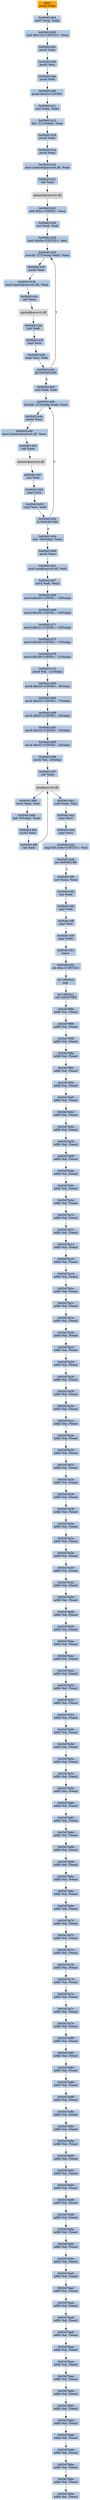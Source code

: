 digraph G {
node[shape=rectangle,style=filled,fillcolor=lightsteelblue,color=lightsteelblue]
bgcolor="transparent"
a0x00401403pushl_ebp[label="start\npushl %ebp",color="lightgrey",fillcolor="orange"];
a0x00401404movl_esp_ebp[label="0x00401404\nmovl %esp, %ebp"];
a0x00401406subl_0x110UINT32_esp[label="0x00401406\nsubl $0x110<UINT32>, %esp"];
a0x0040140cpushl_ebx[label="0x0040140c\npushl %ebx"];
a0x0040140dpushl_esi[label="0x0040140d\npushl %esi"];
a0x0040140epushl_edi[label="0x0040140e\npushl %edi"];
a0x0040140fpushl_0x5aUINT8[label="0x0040140f\npushl $0x5a<UINT8>"];
a0x00401411xorl_ebx_ebx[label="0x00401411\nxorl %ebx, %ebx"];
a0x00401413leal__211ebp__eax[label="0x00401413\nleal -211(%ebp), %eax"];
a0x00401419pushl_ebx[label="0x00401419\npushl %ebx"];
a0x0040141apushl_eax[label="0x0040141a\npushl %eax"];
a0x0040141bmovl_memset_msvcrt_dll_eax[label="0x0040141b\nmovl memset@msvcrt.dll, %eax"];
a0x00401421call_eax[label="0x00401421\ncall %eax"];
memset_msvcrt_dll[label="memset@msvcrt.dll",color="lightgrey",fillcolor="lightgrey"];
a0x00401423addl_0xcUINT8_esp[label="0x00401423\naddl $0xc<UINT8>, %esp"];
a0x00401426xorl_edi_edi[label="0x00401426\nxorl %edi, %edi"];
a0x00401428movl_0xfaUINT32_esi[label="0x00401428\nmovl $0xfa<UINT32>, %esi"];
a0x0040142dmovzbl__272ebpedi__eax[label="0x0040142d\nmovzbl -272(%ebp,%edi), %eax"];
a0x00401435pushl_eax[label="0x00401435\npushl %eax"];
a0x00401436movl_isprint_msvcrt_dll_eax[label="0x00401436\nmovl isprint@msvcrt.dll, %eax"];
a0x0040143ccall_eax[label="0x0040143c\ncall %eax"];
isprint_msvcrt_dll[label="isprint@msvcrt.dll",color="lightgrey",fillcolor="lightgrey"];
a0x0040143eincl_edi[label="0x0040143e\nincl %edi"];
a0x0040143fpopl_ecx[label="0x0040143f\npopl %ecx"];
a0x00401440cmpl_esi_edi[label="0x00401440\ncmpl %esi, %edi"];
a0x00401442jb_0x0040142d[label="0x00401442\njb 0x0040142d"];
a0x00401444xorl_edi_edi[label="0x00401444\nxorl %edi, %edi"];
a0x00401446movzbl__272ebpedi__eax[label="0x00401446\nmovzbl -272(%ebp,%edi), %eax"];
a0x0040144epushl_eax[label="0x0040144e\npushl %eax"];
a0x0040144fmovl_islower_msvcrt_dll_eax[label="0x0040144f\nmovl islower@msvcrt.dll, %eax"];
a0x00401455call_eax[label="0x00401455\ncall %eax"];
islower_msvcrt_dll[label="islower@msvcrt.dll",color="lightgrey",fillcolor="lightgrey"];
a0x00401457incl_edi[label="0x00401457\nincl %edi"];
a0x00401458popl_ecx[label="0x00401458\npopl %ecx"];
a0x00401459cmpl_esi_edi[label="0x00401459\ncmpl %esi, %edi"];
a0x0040145bjb_0x00401446[label="0x0040145b\njb 0x00401446"];
a0x0040145dleal__16ebp__eax[label="0x0040145d\nleal -16(%ebp), %eax"];
a0x00401460pushl_eax[label="0x00401460\npushl %eax"];
a0x00401461movl_atoi_msvcrt_dll_edi[label="0x00401461\nmovl atoi@msvcrt.dll, %edi"];
a0x00401467movl_edi_eax[label="0x00401467\nmovl %edi, %eax"];
a0x00401469movb_0x36UINT8__16ebp_[label="0x00401469\nmovb $0x36<UINT8>, -16(%ebp)"];
a0x0040146dmovb_0x38UINT8__15ebp_[label="0x0040146d\nmovb $0x38<UINT8>, -15(%ebp)"];
a0x00401471movb_0x31UINT8__14ebp_[label="0x00401471\nmovb $0x31<UINT8>, -14(%ebp)"];
a0x00401475movb_0x39UINT8__13ebp_[label="0x00401475\nmovb $0x39<UINT8>, -13(%ebp)"];
a0x00401479movb_0x39UINT8__12ebp_[label="0x00401479\nmovb $0x39<UINT8>, -12(%ebp)"];
a0x0040147dmovb_bl__11ebp_[label="0x0040147d\nmovb %bl, -11(%ebp)"];
a0x00401480movb_0x33UINT8__8ebp_[label="0x00401480\nmovb $0x33<UINT8>, -8(%ebp)"];
a0x00401484movb_0x35UINT8__7ebp_[label="0x00401484\nmovb $0x35<UINT8>, -7(%ebp)"];
a0x00401488movb_0x37UINT8__6ebp_[label="0x00401488\nmovb $0x37<UINT8>, -6(%ebp)"];
a0x0040148cmovb_0x32UINT8__5ebp_[label="0x0040148c\nmovb $0x32<UINT8>, -5(%ebp)"];
a0x00401490movb_0x31UINT8__4ebp_[label="0x00401490\nmovb $0x31<UINT8>, -4(%ebp)"];
a0x00401494movb_bl__3ebp_[label="0x00401494\nmovb %bl, -3(%ebp)"];
a0x00401497call_eax[label="0x00401497\ncall %eax"];
atoi_msvcrt_dll[label="atoi@msvcrt.dll",color="lightgrey",fillcolor="lightgrey"];
a0x00401499movl_eax_esi[label="0x00401499\nmovl %eax, %esi"];
a0x0040149bleal__8ebp__eax[label="0x0040149b\nleal -8(%ebp), %eax"];
a0x0040149epushl_eax[label="0x0040149e\npushl %eax"];
a0x0040149fcall_edi[label="0x0040149f\ncall %edi"];
a0x004014a1subl_eax_esi[label="0x004014a1\nsubl %eax, %esi"];
a0x004014a3popl_ecx[label="0x004014a3\npopl %ecx"];
a0x004014a4popl_ecx[label="0x004014a4\npopl %ecx"];
a0x004014a5cmpl_0x7edeUINT32_esi[label="0x004014a5\ncmpl $0x7ede<UINT32>, %esi"];
a0x004014abjne_0x004014fb[label="0x004014ab\njne 0x004014fb"];
a0x004014fbxorl_eax_eax[label="0x004014fb\nxorl %eax, %eax"];
a0x004014fdincl_eax[label="0x004014fd\nincl %eax"];
a0x004014fepopl_edi[label="0x004014fe\npopl %edi"];
a0x004014ffpopl_esi[label="0x004014ff\npopl %esi"];
a0x00401500popl_ebx[label="0x00401500\npopl %ebx"];
a0x00401501leave_[label="0x00401501\nleave "];
a0x00401502ret_0xcUINT16[label="0x00401502\nret $0xc<UINT16>"];
a0x7c8000c0nop_[label="0x7c8000c0\nnop "];
a0x7c8000c1call_0x63d7f9f4[label="0x7c8000c1\ncall 0x63d7f9f4"];
a0x63d7f9f4addb_al_eax_[label="0x63d7f9f4\naddb %al, (%eax)"];
a0x63d7f9f6addb_al_eax_[label="0x63d7f9f6\naddb %al, (%eax)"];
a0x63d7f9f8addb_al_eax_[label="0x63d7f9f8\naddb %al, (%eax)"];
a0x63d7f9faaddb_al_eax_[label="0x63d7f9fa\naddb %al, (%eax)"];
a0x63d7f9fcaddb_al_eax_[label="0x63d7f9fc\naddb %al, (%eax)"];
a0x63d7f9feaddb_al_eax_[label="0x63d7f9fe\naddb %al, (%eax)"];
a0x63d7fa00addb_al_eax_[label="0x63d7fa00\naddb %al, (%eax)"];
a0x63d7fa02addb_al_eax_[label="0x63d7fa02\naddb %al, (%eax)"];
a0x63d7fa04addb_al_eax_[label="0x63d7fa04\naddb %al, (%eax)"];
a0x63d7fa06addb_al_eax_[label="0x63d7fa06\naddb %al, (%eax)"];
a0x63d7fa08addb_al_eax_[label="0x63d7fa08\naddb %al, (%eax)"];
a0x63d7fa0aaddb_al_eax_[label="0x63d7fa0a\naddb %al, (%eax)"];
a0x63d7fa0caddb_al_eax_[label="0x63d7fa0c\naddb %al, (%eax)"];
a0x63d7fa0eaddb_al_eax_[label="0x63d7fa0e\naddb %al, (%eax)"];
a0x63d7fa10addb_al_eax_[label="0x63d7fa10\naddb %al, (%eax)"];
a0x63d7fa12addb_al_eax_[label="0x63d7fa12\naddb %al, (%eax)"];
a0x63d7fa14addb_al_eax_[label="0x63d7fa14\naddb %al, (%eax)"];
a0x63d7fa16addb_al_eax_[label="0x63d7fa16\naddb %al, (%eax)"];
a0x63d7fa18addb_al_eax_[label="0x63d7fa18\naddb %al, (%eax)"];
a0x63d7fa1aaddb_al_eax_[label="0x63d7fa1a\naddb %al, (%eax)"];
a0x63d7fa1caddb_al_eax_[label="0x63d7fa1c\naddb %al, (%eax)"];
a0x63d7fa1eaddb_al_eax_[label="0x63d7fa1e\naddb %al, (%eax)"];
a0x63d7fa20addb_al_eax_[label="0x63d7fa20\naddb %al, (%eax)"];
a0x63d7fa22addb_al_eax_[label="0x63d7fa22\naddb %al, (%eax)"];
a0x63d7fa24addb_al_eax_[label="0x63d7fa24\naddb %al, (%eax)"];
a0x63d7fa26addb_al_eax_[label="0x63d7fa26\naddb %al, (%eax)"];
a0x63d7fa28addb_al_eax_[label="0x63d7fa28\naddb %al, (%eax)"];
a0x63d7fa2aaddb_al_eax_[label="0x63d7fa2a\naddb %al, (%eax)"];
a0x63d7fa2caddb_al_eax_[label="0x63d7fa2c\naddb %al, (%eax)"];
a0x63d7fa2eaddb_al_eax_[label="0x63d7fa2e\naddb %al, (%eax)"];
a0x63d7fa30addb_al_eax_[label="0x63d7fa30\naddb %al, (%eax)"];
a0x63d7fa32addb_al_eax_[label="0x63d7fa32\naddb %al, (%eax)"];
a0x63d7fa34addb_al_eax_[label="0x63d7fa34\naddb %al, (%eax)"];
a0x63d7fa36addb_al_eax_[label="0x63d7fa36\naddb %al, (%eax)"];
a0x63d7fa38addb_al_eax_[label="0x63d7fa38\naddb %al, (%eax)"];
a0x63d7fa3aaddb_al_eax_[label="0x63d7fa3a\naddb %al, (%eax)"];
a0x63d7fa3caddb_al_eax_[label="0x63d7fa3c\naddb %al, (%eax)"];
a0x63d7fa3eaddb_al_eax_[label="0x63d7fa3e\naddb %al, (%eax)"];
a0x63d7fa40addb_al_eax_[label="0x63d7fa40\naddb %al, (%eax)"];
a0x63d7fa42addb_al_eax_[label="0x63d7fa42\naddb %al, (%eax)"];
a0x63d7fa44addb_al_eax_[label="0x63d7fa44\naddb %al, (%eax)"];
a0x63d7fa46addb_al_eax_[label="0x63d7fa46\naddb %al, (%eax)"];
a0x63d7fa48addb_al_eax_[label="0x63d7fa48\naddb %al, (%eax)"];
a0x63d7fa4aaddb_al_eax_[label="0x63d7fa4a\naddb %al, (%eax)"];
a0x63d7fa4caddb_al_eax_[label="0x63d7fa4c\naddb %al, (%eax)"];
a0x63d7fa4eaddb_al_eax_[label="0x63d7fa4e\naddb %al, (%eax)"];
a0x63d7fa50addb_al_eax_[label="0x63d7fa50\naddb %al, (%eax)"];
a0x63d7fa52addb_al_eax_[label="0x63d7fa52\naddb %al, (%eax)"];
a0x63d7fa54addb_al_eax_[label="0x63d7fa54\naddb %al, (%eax)"];
a0x63d7fa56addb_al_eax_[label="0x63d7fa56\naddb %al, (%eax)"];
a0x63d7fa58addb_al_eax_[label="0x63d7fa58\naddb %al, (%eax)"];
a0x63d7fa5aaddb_al_eax_[label="0x63d7fa5a\naddb %al, (%eax)"];
a0x63d7fa5caddb_al_eax_[label="0x63d7fa5c\naddb %al, (%eax)"];
a0x63d7fa5eaddb_al_eax_[label="0x63d7fa5e\naddb %al, (%eax)"];
a0x63d7fa60addb_al_eax_[label="0x63d7fa60\naddb %al, (%eax)"];
a0x63d7fa62addb_al_eax_[label="0x63d7fa62\naddb %al, (%eax)"];
a0x63d7fa64addb_al_eax_[label="0x63d7fa64\naddb %al, (%eax)"];
a0x63d7fa66addb_al_eax_[label="0x63d7fa66\naddb %al, (%eax)"];
a0x63d7fa68addb_al_eax_[label="0x63d7fa68\naddb %al, (%eax)"];
a0x63d7fa6aaddb_al_eax_[label="0x63d7fa6a\naddb %al, (%eax)"];
a0x63d7fa6caddb_al_eax_[label="0x63d7fa6c\naddb %al, (%eax)"];
a0x63d7fa6eaddb_al_eax_[label="0x63d7fa6e\naddb %al, (%eax)"];
a0x63d7fa70addb_al_eax_[label="0x63d7fa70\naddb %al, (%eax)"];
a0x63d7fa72addb_al_eax_[label="0x63d7fa72\naddb %al, (%eax)"];
a0x63d7fa74addb_al_eax_[label="0x63d7fa74\naddb %al, (%eax)"];
a0x63d7fa76addb_al_eax_[label="0x63d7fa76\naddb %al, (%eax)"];
a0x63d7fa78addb_al_eax_[label="0x63d7fa78\naddb %al, (%eax)"];
a0x63d7fa7aaddb_al_eax_[label="0x63d7fa7a\naddb %al, (%eax)"];
a0x63d7fa7caddb_al_eax_[label="0x63d7fa7c\naddb %al, (%eax)"];
a0x63d7fa7eaddb_al_eax_[label="0x63d7fa7e\naddb %al, (%eax)"];
a0x63d7fa80addb_al_eax_[label="0x63d7fa80\naddb %al, (%eax)"];
a0x63d7fa82addb_al_eax_[label="0x63d7fa82\naddb %al, (%eax)"];
a0x63d7fa84addb_al_eax_[label="0x63d7fa84\naddb %al, (%eax)"];
a0x63d7fa86addb_al_eax_[label="0x63d7fa86\naddb %al, (%eax)"];
a0x63d7fa88addb_al_eax_[label="0x63d7fa88\naddb %al, (%eax)"];
a0x63d7fa8aaddb_al_eax_[label="0x63d7fa8a\naddb %al, (%eax)"];
a0x63d7fa8caddb_al_eax_[label="0x63d7fa8c\naddb %al, (%eax)"];
a0x63d7fa8eaddb_al_eax_[label="0x63d7fa8e\naddb %al, (%eax)"];
a0x63d7fa90addb_al_eax_[label="0x63d7fa90\naddb %al, (%eax)"];
a0x63d7fa92addb_al_eax_[label="0x63d7fa92\naddb %al, (%eax)"];
a0x63d7fa94addb_al_eax_[label="0x63d7fa94\naddb %al, (%eax)"];
a0x63d7fa96addb_al_eax_[label="0x63d7fa96\naddb %al, (%eax)"];
a0x63d7fa98addb_al_eax_[label="0x63d7fa98\naddb %al, (%eax)"];
a0x63d7fa9aaddb_al_eax_[label="0x63d7fa9a\naddb %al, (%eax)"];
a0x63d7fa9caddb_al_eax_[label="0x63d7fa9c\naddb %al, (%eax)"];
a0x63d7fa9eaddb_al_eax_[label="0x63d7fa9e\naddb %al, (%eax)"];
a0x63d7faa0addb_al_eax_[label="0x63d7faa0\naddb %al, (%eax)"];
a0x63d7faa2addb_al_eax_[label="0x63d7faa2\naddb %al, (%eax)"];
a0x63d7faa4addb_al_eax_[label="0x63d7faa4\naddb %al, (%eax)"];
a0x63d7faa6addb_al_eax_[label="0x63d7faa6\naddb %al, (%eax)"];
a0x63d7faa8addb_al_eax_[label="0x63d7faa8\naddb %al, (%eax)"];
a0x63d7faaaaddb_al_eax_[label="0x63d7faaa\naddb %al, (%eax)"];
a0x63d7faacaddb_al_eax_[label="0x63d7faac\naddb %al, (%eax)"];
a0x63d7faaeaddb_al_eax_[label="0x63d7faae\naddb %al, (%eax)"];
a0x63d7fab0addb_al_eax_[label="0x63d7fab0\naddb %al, (%eax)"];
a0x63d7fab2addb_al_eax_[label="0x63d7fab2\naddb %al, (%eax)"];
a0x63d7fab4addb_al_eax_[label="0x63d7fab4\naddb %al, (%eax)"];
a0x63d7fab6addb_al_eax_[label="0x63d7fab6\naddb %al, (%eax)"];
a0x63d7fab8addb_al_eax_[label="0x63d7fab8\naddb %al, (%eax)"];
a0x63d7fabaaddb_al_eax_[label="0x63d7faba\naddb %al, (%eax)"];
a0x63d7fabcaddb_al_eax_[label="0x63d7fabc\naddb %al, (%eax)"];
a0x63d7fabeaddb_al_eax_[label="0x63d7fabe\naddb %al, (%eax)"];
a0x00401403pushl_ebp -> a0x00401404movl_esp_ebp [color="#000000"];
a0x00401404movl_esp_ebp -> a0x00401406subl_0x110UINT32_esp [color="#000000"];
a0x00401406subl_0x110UINT32_esp -> a0x0040140cpushl_ebx [color="#000000"];
a0x0040140cpushl_ebx -> a0x0040140dpushl_esi [color="#000000"];
a0x0040140dpushl_esi -> a0x0040140epushl_edi [color="#000000"];
a0x0040140epushl_edi -> a0x0040140fpushl_0x5aUINT8 [color="#000000"];
a0x0040140fpushl_0x5aUINT8 -> a0x00401411xorl_ebx_ebx [color="#000000"];
a0x00401411xorl_ebx_ebx -> a0x00401413leal__211ebp__eax [color="#000000"];
a0x00401413leal__211ebp__eax -> a0x00401419pushl_ebx [color="#000000"];
a0x00401419pushl_ebx -> a0x0040141apushl_eax [color="#000000"];
a0x0040141apushl_eax -> a0x0040141bmovl_memset_msvcrt_dll_eax [color="#000000"];
a0x0040141bmovl_memset_msvcrt_dll_eax -> a0x00401421call_eax [color="#000000"];
a0x00401421call_eax -> memset_msvcrt_dll [color="#000000"];
memset_msvcrt_dll -> a0x00401423addl_0xcUINT8_esp [color="#000000"];
a0x00401423addl_0xcUINT8_esp -> a0x00401426xorl_edi_edi [color="#000000"];
a0x00401426xorl_edi_edi -> a0x00401428movl_0xfaUINT32_esi [color="#000000"];
a0x00401428movl_0xfaUINT32_esi -> a0x0040142dmovzbl__272ebpedi__eax [color="#000000"];
a0x0040142dmovzbl__272ebpedi__eax -> a0x00401435pushl_eax [color="#000000"];
a0x00401435pushl_eax -> a0x00401436movl_isprint_msvcrt_dll_eax [color="#000000"];
a0x00401436movl_isprint_msvcrt_dll_eax -> a0x0040143ccall_eax [color="#000000"];
a0x0040143ccall_eax -> isprint_msvcrt_dll [color="#000000"];
isprint_msvcrt_dll -> a0x0040143eincl_edi [color="#000000"];
a0x0040143eincl_edi -> a0x0040143fpopl_ecx [color="#000000"];
a0x0040143fpopl_ecx -> a0x00401440cmpl_esi_edi [color="#000000"];
a0x00401440cmpl_esi_edi -> a0x00401442jb_0x0040142d [color="#000000"];
a0x00401442jb_0x0040142d -> a0x0040142dmovzbl__272ebpedi__eax [color="#000000",label="T"];
a0x00401442jb_0x0040142d -> a0x00401444xorl_edi_edi [color="#000000",label="F"];
a0x00401444xorl_edi_edi -> a0x00401446movzbl__272ebpedi__eax [color="#000000"];
a0x00401446movzbl__272ebpedi__eax -> a0x0040144epushl_eax [color="#000000"];
a0x0040144epushl_eax -> a0x0040144fmovl_islower_msvcrt_dll_eax [color="#000000"];
a0x0040144fmovl_islower_msvcrt_dll_eax -> a0x00401455call_eax [color="#000000"];
a0x00401455call_eax -> islower_msvcrt_dll [color="#000000"];
islower_msvcrt_dll -> a0x00401457incl_edi [color="#000000"];
a0x00401457incl_edi -> a0x00401458popl_ecx [color="#000000"];
a0x00401458popl_ecx -> a0x00401459cmpl_esi_edi [color="#000000"];
a0x00401459cmpl_esi_edi -> a0x0040145bjb_0x00401446 [color="#000000"];
a0x0040145bjb_0x00401446 -> a0x00401446movzbl__272ebpedi__eax [color="#000000",label="T"];
a0x0040145bjb_0x00401446 -> a0x0040145dleal__16ebp__eax [color="#000000",label="F"];
a0x0040145dleal__16ebp__eax -> a0x00401460pushl_eax [color="#000000"];
a0x00401460pushl_eax -> a0x00401461movl_atoi_msvcrt_dll_edi [color="#000000"];
a0x00401461movl_atoi_msvcrt_dll_edi -> a0x00401467movl_edi_eax [color="#000000"];
a0x00401467movl_edi_eax -> a0x00401469movb_0x36UINT8__16ebp_ [color="#000000"];
a0x00401469movb_0x36UINT8__16ebp_ -> a0x0040146dmovb_0x38UINT8__15ebp_ [color="#000000"];
a0x0040146dmovb_0x38UINT8__15ebp_ -> a0x00401471movb_0x31UINT8__14ebp_ [color="#000000"];
a0x00401471movb_0x31UINT8__14ebp_ -> a0x00401475movb_0x39UINT8__13ebp_ [color="#000000"];
a0x00401475movb_0x39UINT8__13ebp_ -> a0x00401479movb_0x39UINT8__12ebp_ [color="#000000"];
a0x00401479movb_0x39UINT8__12ebp_ -> a0x0040147dmovb_bl__11ebp_ [color="#000000"];
a0x0040147dmovb_bl__11ebp_ -> a0x00401480movb_0x33UINT8__8ebp_ [color="#000000"];
a0x00401480movb_0x33UINT8__8ebp_ -> a0x00401484movb_0x35UINT8__7ebp_ [color="#000000"];
a0x00401484movb_0x35UINT8__7ebp_ -> a0x00401488movb_0x37UINT8__6ebp_ [color="#000000"];
a0x00401488movb_0x37UINT8__6ebp_ -> a0x0040148cmovb_0x32UINT8__5ebp_ [color="#000000"];
a0x0040148cmovb_0x32UINT8__5ebp_ -> a0x00401490movb_0x31UINT8__4ebp_ [color="#000000"];
a0x00401490movb_0x31UINT8__4ebp_ -> a0x00401494movb_bl__3ebp_ [color="#000000"];
a0x00401494movb_bl__3ebp_ -> a0x00401497call_eax [color="#000000"];
a0x00401497call_eax -> atoi_msvcrt_dll [color="#000000"];
atoi_msvcrt_dll -> a0x00401499movl_eax_esi [color="#000000"];
a0x00401499movl_eax_esi -> a0x0040149bleal__8ebp__eax [color="#000000"];
a0x0040149bleal__8ebp__eax -> a0x0040149epushl_eax [color="#000000"];
a0x0040149epushl_eax -> a0x0040149fcall_edi [color="#000000"];
a0x0040149fcall_edi -> atoi_msvcrt_dll [color="#000000"];
atoi_msvcrt_dll -> a0x004014a1subl_eax_esi [color="#000000"];
a0x004014a1subl_eax_esi -> a0x004014a3popl_ecx [color="#000000"];
a0x004014a3popl_ecx -> a0x004014a4popl_ecx [color="#000000"];
a0x004014a4popl_ecx -> a0x004014a5cmpl_0x7edeUINT32_esi [color="#000000"];
a0x004014a5cmpl_0x7edeUINT32_esi -> a0x004014abjne_0x004014fb [color="#000000"];
a0x004014abjne_0x004014fb -> a0x004014fbxorl_eax_eax [color="#000000",label="T"];
a0x004014fbxorl_eax_eax -> a0x004014fdincl_eax [color="#000000"];
a0x004014fdincl_eax -> a0x004014fepopl_edi [color="#000000"];
a0x004014fepopl_edi -> a0x004014ffpopl_esi [color="#000000"];
a0x004014ffpopl_esi -> a0x00401500popl_ebx [color="#000000"];
a0x00401500popl_ebx -> a0x00401501leave_ [color="#000000"];
a0x00401501leave_ -> a0x00401502ret_0xcUINT16 [color="#000000"];
a0x00401502ret_0xcUINT16 -> a0x7c8000c0nop_ [color="#000000"];
a0x7c8000c0nop_ -> a0x7c8000c1call_0x63d7f9f4 [color="#000000"];
a0x7c8000c1call_0x63d7f9f4 -> a0x63d7f9f4addb_al_eax_ [color="#000000"];
a0x63d7f9f4addb_al_eax_ -> a0x63d7f9f6addb_al_eax_ [color="#000000"];
a0x63d7f9f6addb_al_eax_ -> a0x63d7f9f8addb_al_eax_ [color="#000000"];
a0x63d7f9f8addb_al_eax_ -> a0x63d7f9faaddb_al_eax_ [color="#000000"];
a0x63d7f9faaddb_al_eax_ -> a0x63d7f9fcaddb_al_eax_ [color="#000000"];
a0x63d7f9fcaddb_al_eax_ -> a0x63d7f9feaddb_al_eax_ [color="#000000"];
a0x63d7f9feaddb_al_eax_ -> a0x63d7fa00addb_al_eax_ [color="#000000"];
a0x63d7fa00addb_al_eax_ -> a0x63d7fa02addb_al_eax_ [color="#000000"];
a0x63d7fa02addb_al_eax_ -> a0x63d7fa04addb_al_eax_ [color="#000000"];
a0x63d7fa04addb_al_eax_ -> a0x63d7fa06addb_al_eax_ [color="#000000"];
a0x63d7fa06addb_al_eax_ -> a0x63d7fa08addb_al_eax_ [color="#000000"];
a0x63d7fa08addb_al_eax_ -> a0x63d7fa0aaddb_al_eax_ [color="#000000"];
a0x63d7fa0aaddb_al_eax_ -> a0x63d7fa0caddb_al_eax_ [color="#000000"];
a0x63d7fa0caddb_al_eax_ -> a0x63d7fa0eaddb_al_eax_ [color="#000000"];
a0x63d7fa0eaddb_al_eax_ -> a0x63d7fa10addb_al_eax_ [color="#000000"];
a0x63d7fa10addb_al_eax_ -> a0x63d7fa12addb_al_eax_ [color="#000000"];
a0x63d7fa12addb_al_eax_ -> a0x63d7fa14addb_al_eax_ [color="#000000"];
a0x63d7fa14addb_al_eax_ -> a0x63d7fa16addb_al_eax_ [color="#000000"];
a0x63d7fa16addb_al_eax_ -> a0x63d7fa18addb_al_eax_ [color="#000000"];
a0x63d7fa18addb_al_eax_ -> a0x63d7fa1aaddb_al_eax_ [color="#000000"];
a0x63d7fa1aaddb_al_eax_ -> a0x63d7fa1caddb_al_eax_ [color="#000000"];
a0x63d7fa1caddb_al_eax_ -> a0x63d7fa1eaddb_al_eax_ [color="#000000"];
a0x63d7fa1eaddb_al_eax_ -> a0x63d7fa20addb_al_eax_ [color="#000000"];
a0x63d7fa20addb_al_eax_ -> a0x63d7fa22addb_al_eax_ [color="#000000"];
a0x63d7fa22addb_al_eax_ -> a0x63d7fa24addb_al_eax_ [color="#000000"];
a0x63d7fa24addb_al_eax_ -> a0x63d7fa26addb_al_eax_ [color="#000000"];
a0x63d7fa26addb_al_eax_ -> a0x63d7fa28addb_al_eax_ [color="#000000"];
a0x63d7fa28addb_al_eax_ -> a0x63d7fa2aaddb_al_eax_ [color="#000000"];
a0x63d7fa2aaddb_al_eax_ -> a0x63d7fa2caddb_al_eax_ [color="#000000"];
a0x63d7fa2caddb_al_eax_ -> a0x63d7fa2eaddb_al_eax_ [color="#000000"];
a0x63d7fa2eaddb_al_eax_ -> a0x63d7fa30addb_al_eax_ [color="#000000"];
a0x63d7fa30addb_al_eax_ -> a0x63d7fa32addb_al_eax_ [color="#000000"];
a0x63d7fa32addb_al_eax_ -> a0x63d7fa34addb_al_eax_ [color="#000000"];
a0x63d7fa34addb_al_eax_ -> a0x63d7fa36addb_al_eax_ [color="#000000"];
a0x63d7fa36addb_al_eax_ -> a0x63d7fa38addb_al_eax_ [color="#000000"];
a0x63d7fa38addb_al_eax_ -> a0x63d7fa3aaddb_al_eax_ [color="#000000"];
a0x63d7fa3aaddb_al_eax_ -> a0x63d7fa3caddb_al_eax_ [color="#000000"];
a0x63d7fa3caddb_al_eax_ -> a0x63d7fa3eaddb_al_eax_ [color="#000000"];
a0x63d7fa3eaddb_al_eax_ -> a0x63d7fa40addb_al_eax_ [color="#000000"];
a0x63d7fa40addb_al_eax_ -> a0x63d7fa42addb_al_eax_ [color="#000000"];
a0x63d7fa42addb_al_eax_ -> a0x63d7fa44addb_al_eax_ [color="#000000"];
a0x63d7fa44addb_al_eax_ -> a0x63d7fa46addb_al_eax_ [color="#000000"];
a0x63d7fa46addb_al_eax_ -> a0x63d7fa48addb_al_eax_ [color="#000000"];
a0x63d7fa48addb_al_eax_ -> a0x63d7fa4aaddb_al_eax_ [color="#000000"];
a0x63d7fa4aaddb_al_eax_ -> a0x63d7fa4caddb_al_eax_ [color="#000000"];
a0x63d7fa4caddb_al_eax_ -> a0x63d7fa4eaddb_al_eax_ [color="#000000"];
a0x63d7fa4eaddb_al_eax_ -> a0x63d7fa50addb_al_eax_ [color="#000000"];
a0x63d7fa50addb_al_eax_ -> a0x63d7fa52addb_al_eax_ [color="#000000"];
a0x63d7fa52addb_al_eax_ -> a0x63d7fa54addb_al_eax_ [color="#000000"];
a0x63d7fa54addb_al_eax_ -> a0x63d7fa56addb_al_eax_ [color="#000000"];
a0x63d7fa56addb_al_eax_ -> a0x63d7fa58addb_al_eax_ [color="#000000"];
a0x63d7fa58addb_al_eax_ -> a0x63d7fa5aaddb_al_eax_ [color="#000000"];
a0x63d7fa5aaddb_al_eax_ -> a0x63d7fa5caddb_al_eax_ [color="#000000"];
a0x63d7fa5caddb_al_eax_ -> a0x63d7fa5eaddb_al_eax_ [color="#000000"];
a0x63d7fa5eaddb_al_eax_ -> a0x63d7fa60addb_al_eax_ [color="#000000"];
a0x63d7fa60addb_al_eax_ -> a0x63d7fa62addb_al_eax_ [color="#000000"];
a0x63d7fa62addb_al_eax_ -> a0x63d7fa64addb_al_eax_ [color="#000000"];
a0x63d7fa64addb_al_eax_ -> a0x63d7fa66addb_al_eax_ [color="#000000"];
a0x63d7fa66addb_al_eax_ -> a0x63d7fa68addb_al_eax_ [color="#000000"];
a0x63d7fa68addb_al_eax_ -> a0x63d7fa6aaddb_al_eax_ [color="#000000"];
a0x63d7fa6aaddb_al_eax_ -> a0x63d7fa6caddb_al_eax_ [color="#000000"];
a0x63d7fa6caddb_al_eax_ -> a0x63d7fa6eaddb_al_eax_ [color="#000000"];
a0x63d7fa6eaddb_al_eax_ -> a0x63d7fa70addb_al_eax_ [color="#000000"];
a0x63d7fa70addb_al_eax_ -> a0x63d7fa72addb_al_eax_ [color="#000000"];
a0x63d7fa72addb_al_eax_ -> a0x63d7fa74addb_al_eax_ [color="#000000"];
a0x63d7fa74addb_al_eax_ -> a0x63d7fa76addb_al_eax_ [color="#000000"];
a0x63d7fa76addb_al_eax_ -> a0x63d7fa78addb_al_eax_ [color="#000000"];
a0x63d7fa78addb_al_eax_ -> a0x63d7fa7aaddb_al_eax_ [color="#000000"];
a0x63d7fa7aaddb_al_eax_ -> a0x63d7fa7caddb_al_eax_ [color="#000000"];
a0x63d7fa7caddb_al_eax_ -> a0x63d7fa7eaddb_al_eax_ [color="#000000"];
a0x63d7fa7eaddb_al_eax_ -> a0x63d7fa80addb_al_eax_ [color="#000000"];
a0x63d7fa80addb_al_eax_ -> a0x63d7fa82addb_al_eax_ [color="#000000"];
a0x63d7fa82addb_al_eax_ -> a0x63d7fa84addb_al_eax_ [color="#000000"];
a0x63d7fa84addb_al_eax_ -> a0x63d7fa86addb_al_eax_ [color="#000000"];
a0x63d7fa86addb_al_eax_ -> a0x63d7fa88addb_al_eax_ [color="#000000"];
a0x63d7fa88addb_al_eax_ -> a0x63d7fa8aaddb_al_eax_ [color="#000000"];
a0x63d7fa8aaddb_al_eax_ -> a0x63d7fa8caddb_al_eax_ [color="#000000"];
a0x63d7fa8caddb_al_eax_ -> a0x63d7fa8eaddb_al_eax_ [color="#000000"];
a0x63d7fa8eaddb_al_eax_ -> a0x63d7fa90addb_al_eax_ [color="#000000"];
a0x63d7fa90addb_al_eax_ -> a0x63d7fa92addb_al_eax_ [color="#000000"];
a0x63d7fa92addb_al_eax_ -> a0x63d7fa94addb_al_eax_ [color="#000000"];
a0x63d7fa94addb_al_eax_ -> a0x63d7fa96addb_al_eax_ [color="#000000"];
a0x63d7fa96addb_al_eax_ -> a0x63d7fa98addb_al_eax_ [color="#000000"];
a0x63d7fa98addb_al_eax_ -> a0x63d7fa9aaddb_al_eax_ [color="#000000"];
a0x63d7fa9aaddb_al_eax_ -> a0x63d7fa9caddb_al_eax_ [color="#000000"];
a0x63d7fa9caddb_al_eax_ -> a0x63d7fa9eaddb_al_eax_ [color="#000000"];
a0x63d7fa9eaddb_al_eax_ -> a0x63d7faa0addb_al_eax_ [color="#000000"];
a0x63d7faa0addb_al_eax_ -> a0x63d7faa2addb_al_eax_ [color="#000000"];
a0x63d7faa2addb_al_eax_ -> a0x63d7faa4addb_al_eax_ [color="#000000"];
a0x63d7faa4addb_al_eax_ -> a0x63d7faa6addb_al_eax_ [color="#000000"];
a0x63d7faa6addb_al_eax_ -> a0x63d7faa8addb_al_eax_ [color="#000000"];
a0x63d7faa8addb_al_eax_ -> a0x63d7faaaaddb_al_eax_ [color="#000000"];
a0x63d7faaaaddb_al_eax_ -> a0x63d7faacaddb_al_eax_ [color="#000000"];
a0x63d7faacaddb_al_eax_ -> a0x63d7faaeaddb_al_eax_ [color="#000000"];
a0x63d7faaeaddb_al_eax_ -> a0x63d7fab0addb_al_eax_ [color="#000000"];
a0x63d7fab0addb_al_eax_ -> a0x63d7fab2addb_al_eax_ [color="#000000"];
a0x63d7fab2addb_al_eax_ -> a0x63d7fab4addb_al_eax_ [color="#000000"];
a0x63d7fab4addb_al_eax_ -> a0x63d7fab6addb_al_eax_ [color="#000000"];
a0x63d7fab6addb_al_eax_ -> a0x63d7fab8addb_al_eax_ [color="#000000"];
a0x63d7fab8addb_al_eax_ -> a0x63d7fabaaddb_al_eax_ [color="#000000"];
a0x63d7fabaaddb_al_eax_ -> a0x63d7fabcaddb_al_eax_ [color="#000000"];
a0x63d7fabcaddb_al_eax_ -> a0x63d7fabeaddb_al_eax_ [color="#000000"];
}
